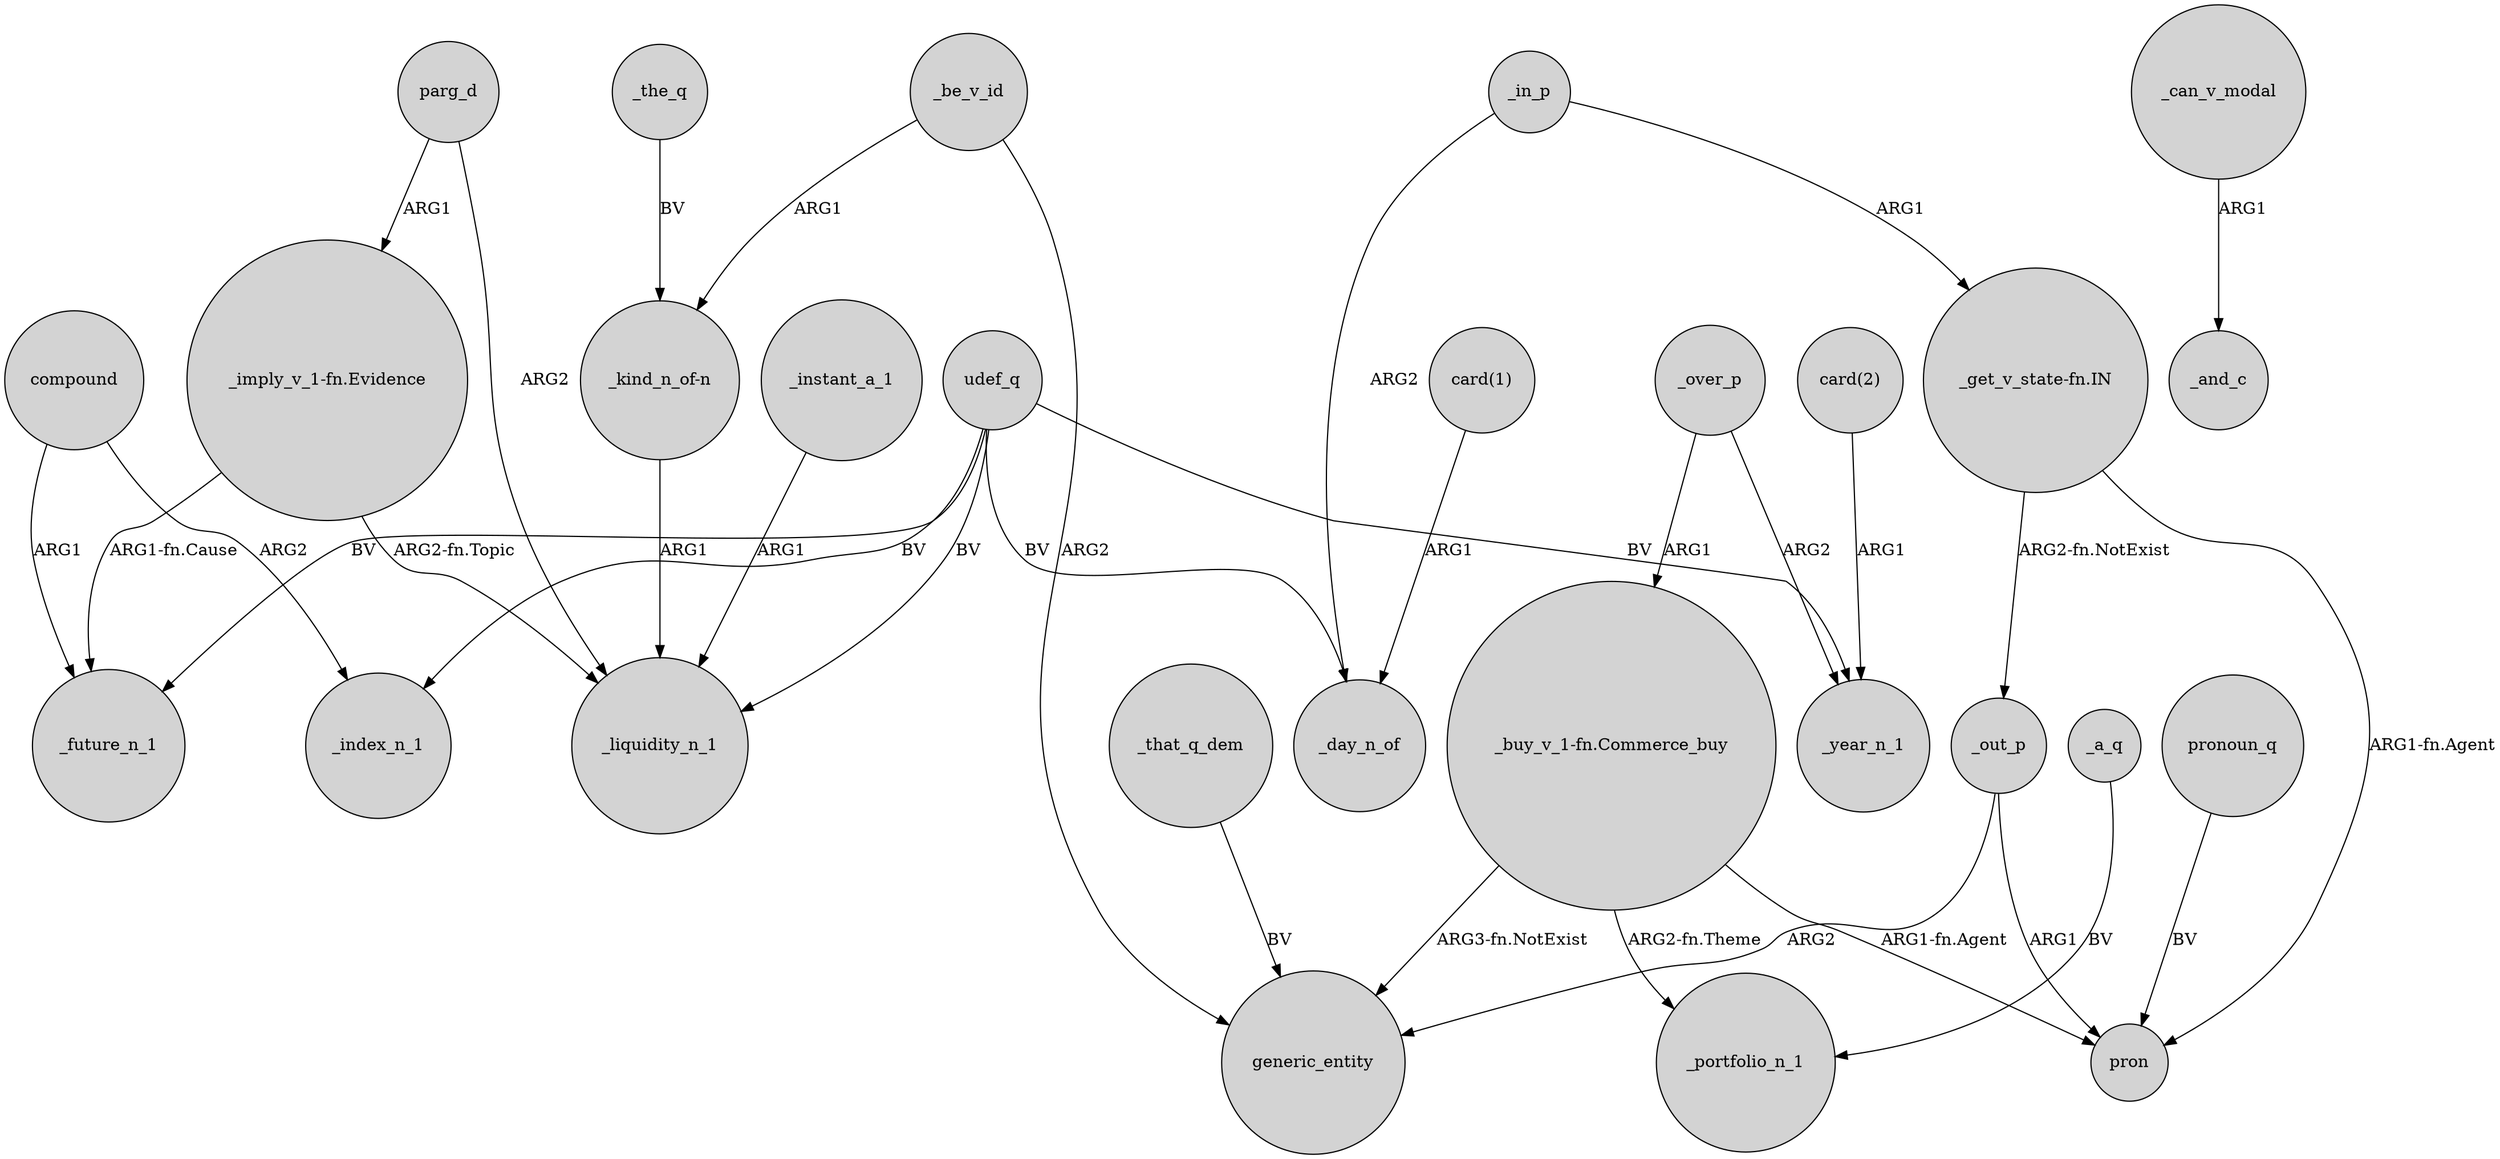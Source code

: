 digraph {
	node [shape=circle style=filled]
	compound -> _future_n_1 [label=ARG1]
	compound -> _index_n_1 [label=ARG2]
	_that_q_dem -> generic_entity [label=BV]
	"_buy_v_1-fn.Commerce_buy" -> pron [label="ARG1-fn.Agent"]
	"card(1)" -> _day_n_of [label=ARG1]
	"_imply_v_1-fn.Evidence" -> _liquidity_n_1 [label="ARG2-fn.Topic"]
	udef_q -> _day_n_of [label=BV]
	"_buy_v_1-fn.Commerce_buy" -> _portfolio_n_1 [label="ARG2-fn.Theme"]
	udef_q -> _index_n_1 [label=BV]
	parg_d -> "_imply_v_1-fn.Evidence" [label=ARG1]
	_be_v_id -> generic_entity [label=ARG2]
	"_get_v_state-fn.IN" -> _out_p [label="ARG2-fn.NotExist"]
	"_kind_n_of-n" -> _liquidity_n_1 [label=ARG1]
	_be_v_id -> "_kind_n_of-n" [label=ARG1]
	parg_d -> _liquidity_n_1 [label=ARG2]
	pronoun_q -> pron [label=BV]
	"card(2)" -> _year_n_1 [label=ARG1]
	"_buy_v_1-fn.Commerce_buy" -> generic_entity [label="ARG3-fn.NotExist"]
	udef_q -> _future_n_1 [label=BV]
	_in_p -> "_get_v_state-fn.IN" [label=ARG1]
	_out_p -> generic_entity [label=ARG2]
	_over_p -> _year_n_1 [label=ARG2]
	_instant_a_1 -> _liquidity_n_1 [label=ARG1]
	udef_q -> _liquidity_n_1 [label=BV]
	_can_v_modal -> _and_c [label=ARG1]
	udef_q -> _year_n_1 [label=BV]
	_a_q -> _portfolio_n_1 [label=BV]
	"_imply_v_1-fn.Evidence" -> _future_n_1 [label="ARG1-fn.Cause"]
	_out_p -> pron [label=ARG1]
	_over_p -> "_buy_v_1-fn.Commerce_buy" [label=ARG1]
	_the_q -> "_kind_n_of-n" [label=BV]
	"_get_v_state-fn.IN" -> pron [label="ARG1-fn.Agent"]
	_in_p -> _day_n_of [label=ARG2]
}
